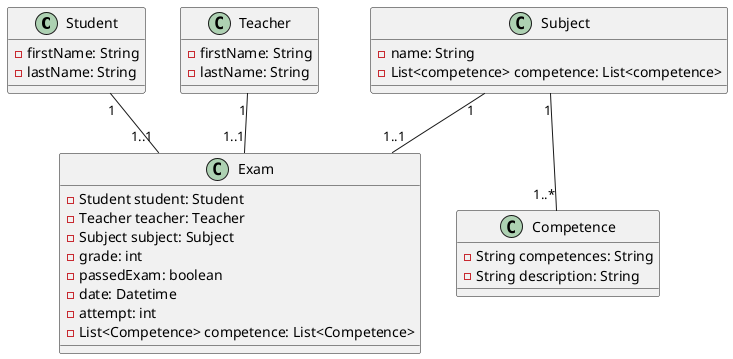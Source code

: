 @startuml
class Student{
    - firstName: String
    - lastName: String
}

class Teacher {
    - firstName: String
    - lastName: String
}

class Subject {
    - name: String
    - List<competence> competence: List<competence>
}
class Competence {
    - String competences: String
    - String description: String
}

class Exam{
    - Student student: Student
    - Teacher teacher: Teacher
    - Subject subject: Subject
    - grade: int
    - passedExam: boolean
    - date: Datetime
    - attempt: int
    - List<Competence> competence: List<Competence>
}


Student "1" -- "1..1" Exam
Teacher "1" -- "1..1" Exam
Subject "1" -- "1..1" Exam
Subject "1" -- "1..*" Competence

@enduml